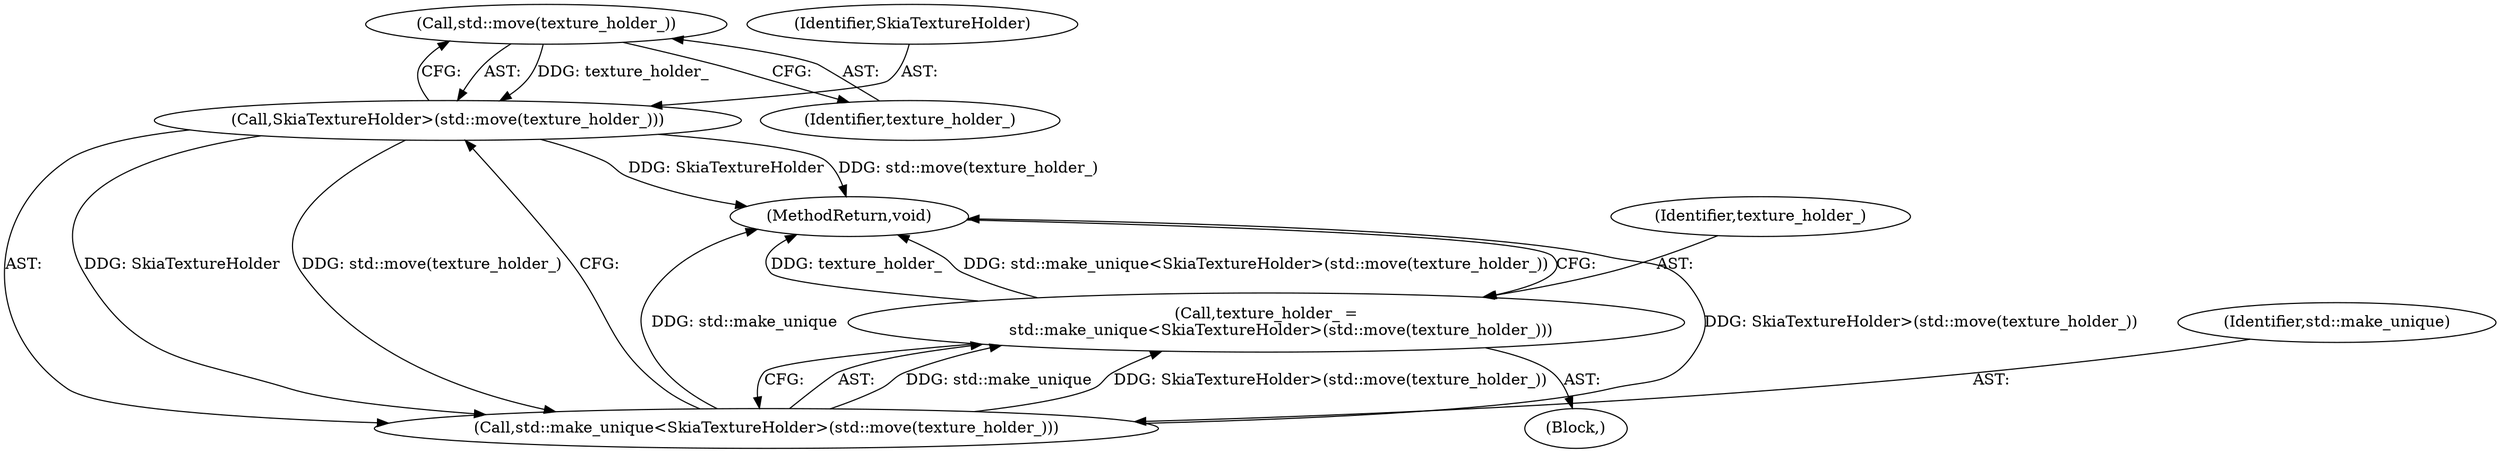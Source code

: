 digraph "0_Chrome_78d89fe556cb5dabbc47b4967cdf55e607e29580_4@API" {
"1000113" [label="(Call,std::move(texture_holder_))"];
"1000111" [label="(Call,SkiaTextureHolder>(std::move(texture_holder_)))"];
"1000109" [label="(Call,std::make_unique<SkiaTextureHolder>(std::move(texture_holder_)))"];
"1000107" [label="(Call,texture_holder_ =\n      std::make_unique<SkiaTextureHolder>(std::move(texture_holder_)))"];
"1000109" [label="(Call,std::make_unique<SkiaTextureHolder>(std::move(texture_holder_)))"];
"1000110" [label="(Identifier,std::make_unique)"];
"1000112" [label="(Identifier,SkiaTextureHolder)"];
"1000111" [label="(Call,SkiaTextureHolder>(std::move(texture_holder_)))"];
"1000113" [label="(Call,std::move(texture_holder_))"];
"1000101" [label="(Block,)"];
"1000114" [label="(Identifier,texture_holder_)"];
"1000108" [label="(Identifier,texture_holder_)"];
"1000107" [label="(Call,texture_holder_ =\n      std::make_unique<SkiaTextureHolder>(std::move(texture_holder_)))"];
"1000115" [label="(MethodReturn,void)"];
"1000113" -> "1000111"  [label="AST: "];
"1000113" -> "1000114"  [label="CFG: "];
"1000114" -> "1000113"  [label="AST: "];
"1000111" -> "1000113"  [label="CFG: "];
"1000113" -> "1000111"  [label="DDG: texture_holder_"];
"1000111" -> "1000109"  [label="AST: "];
"1000112" -> "1000111"  [label="AST: "];
"1000109" -> "1000111"  [label="CFG: "];
"1000111" -> "1000115"  [label="DDG: SkiaTextureHolder"];
"1000111" -> "1000115"  [label="DDG: std::move(texture_holder_)"];
"1000111" -> "1000109"  [label="DDG: SkiaTextureHolder"];
"1000111" -> "1000109"  [label="DDG: std::move(texture_holder_)"];
"1000109" -> "1000107"  [label="AST: "];
"1000110" -> "1000109"  [label="AST: "];
"1000107" -> "1000109"  [label="CFG: "];
"1000109" -> "1000115"  [label="DDG: SkiaTextureHolder>(std::move(texture_holder_))"];
"1000109" -> "1000115"  [label="DDG: std::make_unique"];
"1000109" -> "1000107"  [label="DDG: std::make_unique"];
"1000109" -> "1000107"  [label="DDG: SkiaTextureHolder>(std::move(texture_holder_))"];
"1000107" -> "1000101"  [label="AST: "];
"1000108" -> "1000107"  [label="AST: "];
"1000115" -> "1000107"  [label="CFG: "];
"1000107" -> "1000115"  [label="DDG: texture_holder_"];
"1000107" -> "1000115"  [label="DDG: std::make_unique<SkiaTextureHolder>(std::move(texture_holder_))"];
}
